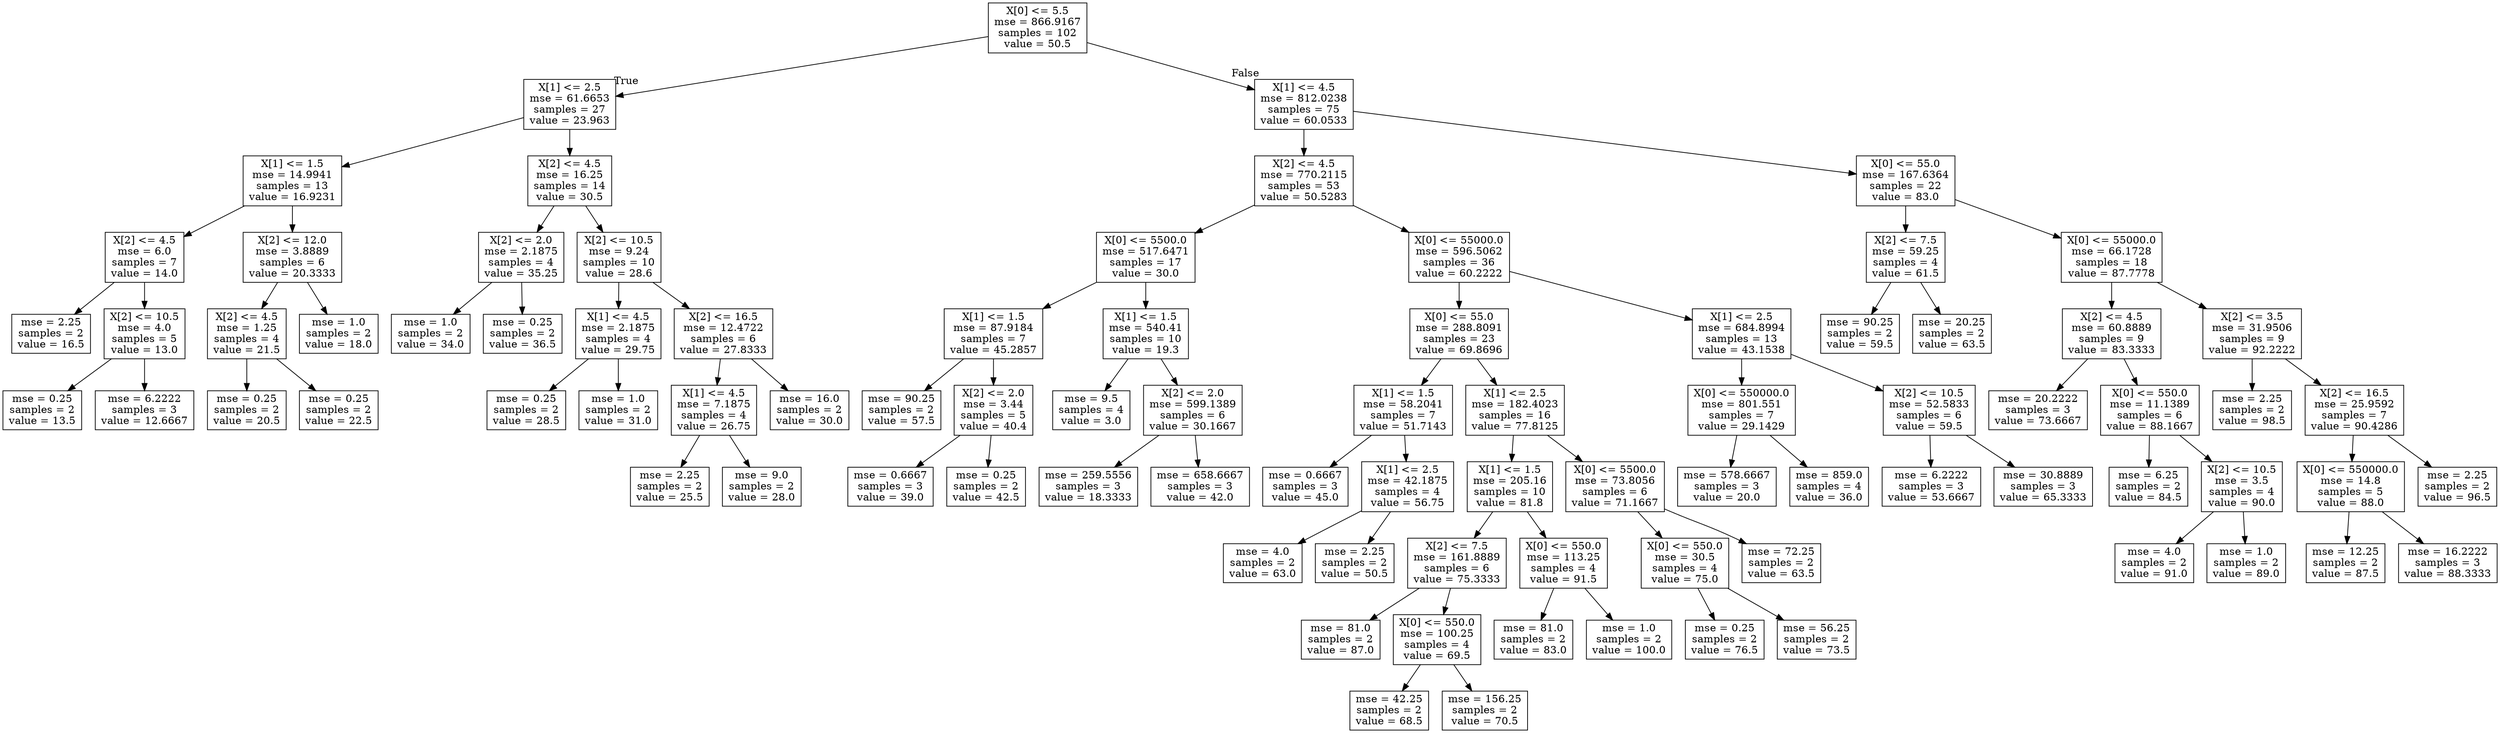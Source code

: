 digraph Tree {
node [shape=box] ;
0 [label="X[0] <= 5.5\nmse = 866.9167\nsamples = 102\nvalue = 50.5"] ;
1 [label="X[1] <= 2.5\nmse = 61.6653\nsamples = 27\nvalue = 23.963"] ;
0 -> 1 [labeldistance=2.5, labelangle=45, headlabel="True"] ;
2 [label="X[1] <= 1.5\nmse = 14.9941\nsamples = 13\nvalue = 16.9231"] ;
1 -> 2 ;
3 [label="X[2] <= 4.5\nmse = 6.0\nsamples = 7\nvalue = 14.0"] ;
2 -> 3 ;
4 [label="mse = 2.25\nsamples = 2\nvalue = 16.5"] ;
3 -> 4 ;
5 [label="X[2] <= 10.5\nmse = 4.0\nsamples = 5\nvalue = 13.0"] ;
3 -> 5 ;
6 [label="mse = 0.25\nsamples = 2\nvalue = 13.5"] ;
5 -> 6 ;
7 [label="mse = 6.2222\nsamples = 3\nvalue = 12.6667"] ;
5 -> 7 ;
8 [label="X[2] <= 12.0\nmse = 3.8889\nsamples = 6\nvalue = 20.3333"] ;
2 -> 8 ;
9 [label="X[2] <= 4.5\nmse = 1.25\nsamples = 4\nvalue = 21.5"] ;
8 -> 9 ;
10 [label="mse = 0.25\nsamples = 2\nvalue = 20.5"] ;
9 -> 10 ;
11 [label="mse = 0.25\nsamples = 2\nvalue = 22.5"] ;
9 -> 11 ;
12 [label="mse = 1.0\nsamples = 2\nvalue = 18.0"] ;
8 -> 12 ;
13 [label="X[2] <= 4.5\nmse = 16.25\nsamples = 14\nvalue = 30.5"] ;
1 -> 13 ;
14 [label="X[2] <= 2.0\nmse = 2.1875\nsamples = 4\nvalue = 35.25"] ;
13 -> 14 ;
15 [label="mse = 1.0\nsamples = 2\nvalue = 34.0"] ;
14 -> 15 ;
16 [label="mse = 0.25\nsamples = 2\nvalue = 36.5"] ;
14 -> 16 ;
17 [label="X[2] <= 10.5\nmse = 9.24\nsamples = 10\nvalue = 28.6"] ;
13 -> 17 ;
18 [label="X[1] <= 4.5\nmse = 2.1875\nsamples = 4\nvalue = 29.75"] ;
17 -> 18 ;
19 [label="mse = 0.25\nsamples = 2\nvalue = 28.5"] ;
18 -> 19 ;
20 [label="mse = 1.0\nsamples = 2\nvalue = 31.0"] ;
18 -> 20 ;
21 [label="X[2] <= 16.5\nmse = 12.4722\nsamples = 6\nvalue = 27.8333"] ;
17 -> 21 ;
22 [label="X[1] <= 4.5\nmse = 7.1875\nsamples = 4\nvalue = 26.75"] ;
21 -> 22 ;
23 [label="mse = 2.25\nsamples = 2\nvalue = 25.5"] ;
22 -> 23 ;
24 [label="mse = 9.0\nsamples = 2\nvalue = 28.0"] ;
22 -> 24 ;
25 [label="mse = 16.0\nsamples = 2\nvalue = 30.0"] ;
21 -> 25 ;
26 [label="X[1] <= 4.5\nmse = 812.0238\nsamples = 75\nvalue = 60.0533"] ;
0 -> 26 [labeldistance=2.5, labelangle=-45, headlabel="False"] ;
27 [label="X[2] <= 4.5\nmse = 770.2115\nsamples = 53\nvalue = 50.5283"] ;
26 -> 27 ;
28 [label="X[0] <= 5500.0\nmse = 517.6471\nsamples = 17\nvalue = 30.0"] ;
27 -> 28 ;
29 [label="X[1] <= 1.5\nmse = 87.9184\nsamples = 7\nvalue = 45.2857"] ;
28 -> 29 ;
30 [label="mse = 90.25\nsamples = 2\nvalue = 57.5"] ;
29 -> 30 ;
31 [label="X[2] <= 2.0\nmse = 3.44\nsamples = 5\nvalue = 40.4"] ;
29 -> 31 ;
32 [label="mse = 0.6667\nsamples = 3\nvalue = 39.0"] ;
31 -> 32 ;
33 [label="mse = 0.25\nsamples = 2\nvalue = 42.5"] ;
31 -> 33 ;
34 [label="X[1] <= 1.5\nmse = 540.41\nsamples = 10\nvalue = 19.3"] ;
28 -> 34 ;
35 [label="mse = 9.5\nsamples = 4\nvalue = 3.0"] ;
34 -> 35 ;
36 [label="X[2] <= 2.0\nmse = 599.1389\nsamples = 6\nvalue = 30.1667"] ;
34 -> 36 ;
37 [label="mse = 259.5556\nsamples = 3\nvalue = 18.3333"] ;
36 -> 37 ;
38 [label="mse = 658.6667\nsamples = 3\nvalue = 42.0"] ;
36 -> 38 ;
39 [label="X[0] <= 55000.0\nmse = 596.5062\nsamples = 36\nvalue = 60.2222"] ;
27 -> 39 ;
40 [label="X[0] <= 55.0\nmse = 288.8091\nsamples = 23\nvalue = 69.8696"] ;
39 -> 40 ;
41 [label="X[1] <= 1.5\nmse = 58.2041\nsamples = 7\nvalue = 51.7143"] ;
40 -> 41 ;
42 [label="mse = 0.6667\nsamples = 3\nvalue = 45.0"] ;
41 -> 42 ;
43 [label="X[1] <= 2.5\nmse = 42.1875\nsamples = 4\nvalue = 56.75"] ;
41 -> 43 ;
44 [label="mse = 4.0\nsamples = 2\nvalue = 63.0"] ;
43 -> 44 ;
45 [label="mse = 2.25\nsamples = 2\nvalue = 50.5"] ;
43 -> 45 ;
46 [label="X[1] <= 2.5\nmse = 182.4023\nsamples = 16\nvalue = 77.8125"] ;
40 -> 46 ;
47 [label="X[1] <= 1.5\nmse = 205.16\nsamples = 10\nvalue = 81.8"] ;
46 -> 47 ;
48 [label="X[2] <= 7.5\nmse = 161.8889\nsamples = 6\nvalue = 75.3333"] ;
47 -> 48 ;
49 [label="mse = 81.0\nsamples = 2\nvalue = 87.0"] ;
48 -> 49 ;
50 [label="X[0] <= 550.0\nmse = 100.25\nsamples = 4\nvalue = 69.5"] ;
48 -> 50 ;
51 [label="mse = 42.25\nsamples = 2\nvalue = 68.5"] ;
50 -> 51 ;
52 [label="mse = 156.25\nsamples = 2\nvalue = 70.5"] ;
50 -> 52 ;
53 [label="X[0] <= 550.0\nmse = 113.25\nsamples = 4\nvalue = 91.5"] ;
47 -> 53 ;
54 [label="mse = 81.0\nsamples = 2\nvalue = 83.0"] ;
53 -> 54 ;
55 [label="mse = 1.0\nsamples = 2\nvalue = 100.0"] ;
53 -> 55 ;
56 [label="X[0] <= 5500.0\nmse = 73.8056\nsamples = 6\nvalue = 71.1667"] ;
46 -> 56 ;
57 [label="X[0] <= 550.0\nmse = 30.5\nsamples = 4\nvalue = 75.0"] ;
56 -> 57 ;
58 [label="mse = 0.25\nsamples = 2\nvalue = 76.5"] ;
57 -> 58 ;
59 [label="mse = 56.25\nsamples = 2\nvalue = 73.5"] ;
57 -> 59 ;
60 [label="mse = 72.25\nsamples = 2\nvalue = 63.5"] ;
56 -> 60 ;
61 [label="X[1] <= 2.5\nmse = 684.8994\nsamples = 13\nvalue = 43.1538"] ;
39 -> 61 ;
62 [label="X[0] <= 550000.0\nmse = 801.551\nsamples = 7\nvalue = 29.1429"] ;
61 -> 62 ;
63 [label="mse = 578.6667\nsamples = 3\nvalue = 20.0"] ;
62 -> 63 ;
64 [label="mse = 859.0\nsamples = 4\nvalue = 36.0"] ;
62 -> 64 ;
65 [label="X[2] <= 10.5\nmse = 52.5833\nsamples = 6\nvalue = 59.5"] ;
61 -> 65 ;
66 [label="mse = 6.2222\nsamples = 3\nvalue = 53.6667"] ;
65 -> 66 ;
67 [label="mse = 30.8889\nsamples = 3\nvalue = 65.3333"] ;
65 -> 67 ;
68 [label="X[0] <= 55.0\nmse = 167.6364\nsamples = 22\nvalue = 83.0"] ;
26 -> 68 ;
69 [label="X[2] <= 7.5\nmse = 59.25\nsamples = 4\nvalue = 61.5"] ;
68 -> 69 ;
70 [label="mse = 90.25\nsamples = 2\nvalue = 59.5"] ;
69 -> 70 ;
71 [label="mse = 20.25\nsamples = 2\nvalue = 63.5"] ;
69 -> 71 ;
72 [label="X[0] <= 55000.0\nmse = 66.1728\nsamples = 18\nvalue = 87.7778"] ;
68 -> 72 ;
73 [label="X[2] <= 4.5\nmse = 60.8889\nsamples = 9\nvalue = 83.3333"] ;
72 -> 73 ;
74 [label="mse = 20.2222\nsamples = 3\nvalue = 73.6667"] ;
73 -> 74 ;
75 [label="X[0] <= 550.0\nmse = 11.1389\nsamples = 6\nvalue = 88.1667"] ;
73 -> 75 ;
76 [label="mse = 6.25\nsamples = 2\nvalue = 84.5"] ;
75 -> 76 ;
77 [label="X[2] <= 10.5\nmse = 3.5\nsamples = 4\nvalue = 90.0"] ;
75 -> 77 ;
78 [label="mse = 4.0\nsamples = 2\nvalue = 91.0"] ;
77 -> 78 ;
79 [label="mse = 1.0\nsamples = 2\nvalue = 89.0"] ;
77 -> 79 ;
80 [label="X[2] <= 3.5\nmse = 31.9506\nsamples = 9\nvalue = 92.2222"] ;
72 -> 80 ;
81 [label="mse = 2.25\nsamples = 2\nvalue = 98.5"] ;
80 -> 81 ;
82 [label="X[2] <= 16.5\nmse = 25.9592\nsamples = 7\nvalue = 90.4286"] ;
80 -> 82 ;
83 [label="X[0] <= 550000.0\nmse = 14.8\nsamples = 5\nvalue = 88.0"] ;
82 -> 83 ;
84 [label="mse = 12.25\nsamples = 2\nvalue = 87.5"] ;
83 -> 84 ;
85 [label="mse = 16.2222\nsamples = 3\nvalue = 88.3333"] ;
83 -> 85 ;
86 [label="mse = 2.25\nsamples = 2\nvalue = 96.5"] ;
82 -> 86 ;
}